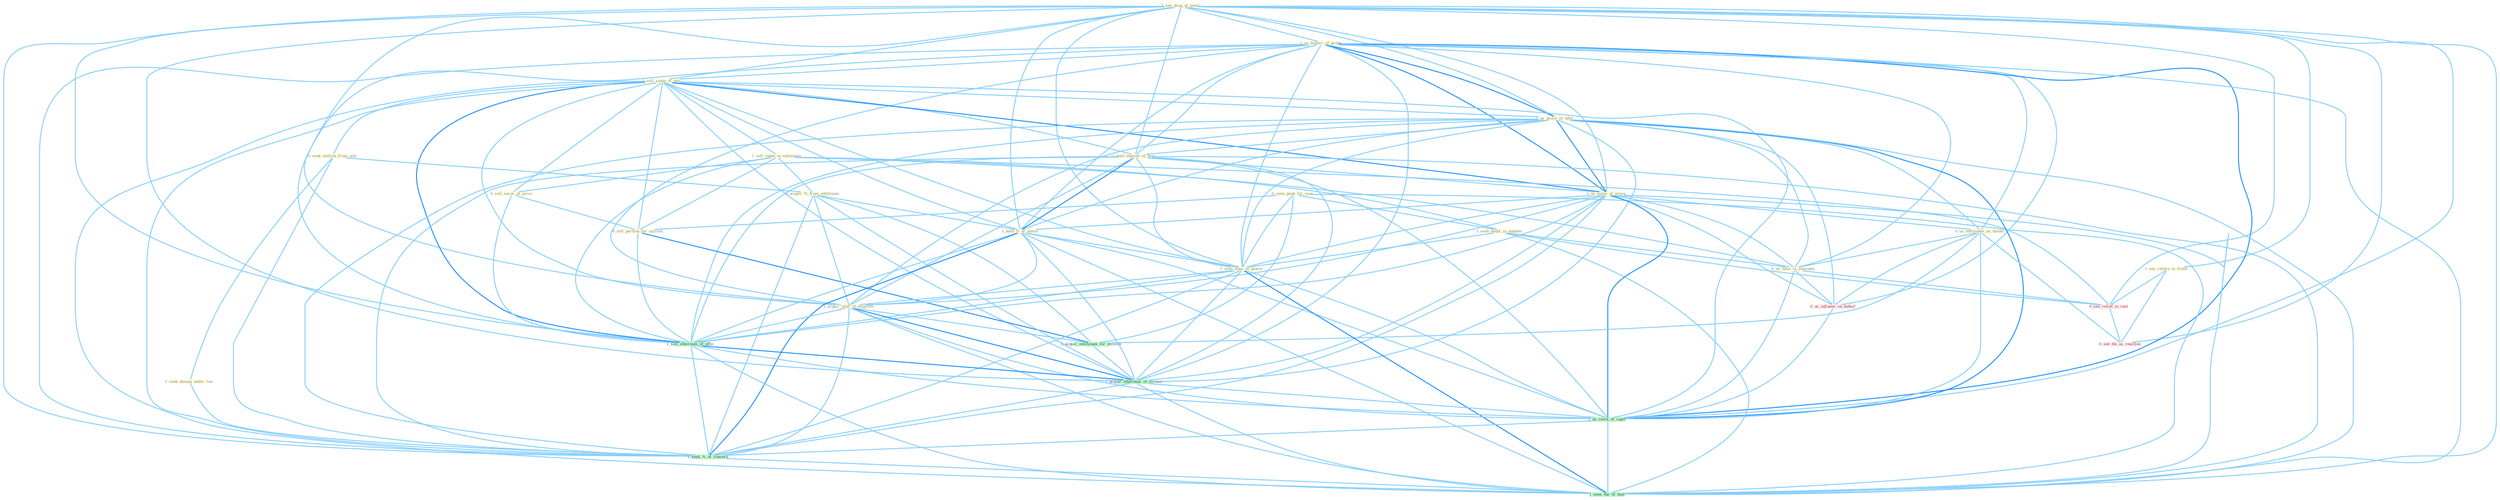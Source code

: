 Graph G{ 
    node
    [shape=polygon,style=filled,width=.5,height=.06,color="#BDFCC9",fixedsize=true,fontsize=4,
    fontcolor="#2f4f4f"];
    {node
    [color="#ffffe0", fontcolor="#8b7d6b"] "1_see_drop_of_point " "1_us_batteri_of_probe " "1_sell_some_of_unit " "1_sell_stake_in_entitynam " "0_seen_peak_for_year " "0_sell_secur_at_price " "0_seek_million_from_unit " "1_us_proce_of_offer " "1_seen_doubl_in_number " "1_hold_equival_of_hear " "0_sell_portion_for_million " "0_acquir_%_from_entitynam " "1_us_some_of_proce " "1_hold_%_of_share " "0_us_entitynam_as_model " "1_seen_abus_of_power " "0_us_base_in_yearnum " "1_acquir_staff_of_employe " "1_seek_damag_under_law " "1_see_return_to_trend "}
{node [color="#fff0f5", fontcolor="#b22222"] "0_us_influenc_on_behalf " "0_see_relief_in_cost " "0_see_thi_as_reaction "}
edge [color="#B0E2FF"];

	"1_see_drop_of_point " -- "1_us_batteri_of_probe " [w="1", color="#87cefa" ];
	"1_see_drop_of_point " -- "1_sell_some_of_unit " [w="1", color="#87cefa" ];
	"1_see_drop_of_point " -- "1_us_proce_of_offer " [w="1", color="#87cefa" ];
	"1_see_drop_of_point " -- "1_hold_equival_of_hear " [w="1", color="#87cefa" ];
	"1_see_drop_of_point " -- "1_us_some_of_proce " [w="1", color="#87cefa" ];
	"1_see_drop_of_point " -- "1_hold_%_of_share " [w="1", color="#87cefa" ];
	"1_see_drop_of_point " -- "1_seen_abus_of_power " [w="1", color="#87cefa" ];
	"1_see_drop_of_point " -- "1_acquir_staff_of_employe " [w="1", color="#87cefa" ];
	"1_see_drop_of_point " -- "1_see_return_to_trend " [w="1", color="#87cefa" ];
	"1_see_drop_of_point " -- "1_sell_othernum_of_offic " [w="1", color="#87cefa" ];
	"1_see_drop_of_point " -- "0_see_relief_in_cost " [w="1", color="#87cefa" ];
	"1_see_drop_of_point " -- "0_see_thi_as_reaction " [w="1", color="#87cefa" ];
	"1_see_drop_of_point " -- "1_acquir_othernum_of_restaur " [w="1", color="#87cefa" ];
	"1_see_drop_of_point " -- "1_us_stock_of_capit " [w="1", color="#87cefa" ];
	"1_see_drop_of_point " -- "1_seek_%_of_concern " [w="1", color="#87cefa" ];
	"1_see_drop_of_point " -- "1_seen_the_of_that " [w="1", color="#87cefa" ];
	"1_us_batteri_of_probe " -- "1_sell_some_of_unit " [w="1", color="#87cefa" ];
	"1_us_batteri_of_probe " -- "1_us_proce_of_offer " [w="2", color="#1e90ff" , len=0.8];
	"1_us_batteri_of_probe " -- "1_hold_equival_of_hear " [w="1", color="#87cefa" ];
	"1_us_batteri_of_probe " -- "1_us_some_of_proce " [w="2", color="#1e90ff" , len=0.8];
	"1_us_batteri_of_probe " -- "1_hold_%_of_share " [w="1", color="#87cefa" ];
	"1_us_batteri_of_probe " -- "0_us_entitynam_as_model " [w="1", color="#87cefa" ];
	"1_us_batteri_of_probe " -- "1_seen_abus_of_power " [w="1", color="#87cefa" ];
	"1_us_batteri_of_probe " -- "0_us_base_in_yearnum " [w="1", color="#87cefa" ];
	"1_us_batteri_of_probe " -- "1_acquir_staff_of_employe " [w="1", color="#87cefa" ];
	"1_us_batteri_of_probe " -- "1_sell_othernum_of_offic " [w="1", color="#87cefa" ];
	"1_us_batteri_of_probe " -- "0_us_influenc_on_behalf " [w="1", color="#87cefa" ];
	"1_us_batteri_of_probe " -- "1_acquir_othernum_of_restaur " [w="1", color="#87cefa" ];
	"1_us_batteri_of_probe " -- "1_us_stock_of_capit " [w="2", color="#1e90ff" , len=0.8];
	"1_us_batteri_of_probe " -- "1_seek_%_of_concern " [w="1", color="#87cefa" ];
	"1_us_batteri_of_probe " -- "1_seen_the_of_that " [w="1", color="#87cefa" ];
	"1_sell_some_of_unit " -- "1_sell_stake_in_entitynam " [w="1", color="#87cefa" ];
	"1_sell_some_of_unit " -- "0_sell_secur_at_price " [w="1", color="#87cefa" ];
	"1_sell_some_of_unit " -- "0_seek_million_from_unit " [w="1", color="#87cefa" ];
	"1_sell_some_of_unit " -- "1_us_proce_of_offer " [w="1", color="#87cefa" ];
	"1_sell_some_of_unit " -- "1_hold_equival_of_hear " [w="1", color="#87cefa" ];
	"1_sell_some_of_unit " -- "0_sell_portion_for_million " [w="1", color="#87cefa" ];
	"1_sell_some_of_unit " -- "1_us_some_of_proce " [w="2", color="#1e90ff" , len=0.8];
	"1_sell_some_of_unit " -- "1_hold_%_of_share " [w="1", color="#87cefa" ];
	"1_sell_some_of_unit " -- "1_seen_abus_of_power " [w="1", color="#87cefa" ];
	"1_sell_some_of_unit " -- "1_acquir_staff_of_employe " [w="1", color="#87cefa" ];
	"1_sell_some_of_unit " -- "1_sell_othernum_of_offic " [w="2", color="#1e90ff" , len=0.8];
	"1_sell_some_of_unit " -- "1_acquir_othernum_of_restaur " [w="1", color="#87cefa" ];
	"1_sell_some_of_unit " -- "1_us_stock_of_capit " [w="1", color="#87cefa" ];
	"1_sell_some_of_unit " -- "1_seek_%_of_concern " [w="1", color="#87cefa" ];
	"1_sell_some_of_unit " -- "1_seen_the_of_that " [w="1", color="#87cefa" ];
	"1_sell_stake_in_entitynam " -- "0_sell_secur_at_price " [w="1", color="#87cefa" ];
	"1_sell_stake_in_entitynam " -- "1_seen_doubl_in_number " [w="1", color="#87cefa" ];
	"1_sell_stake_in_entitynam " -- "0_sell_portion_for_million " [w="1", color="#87cefa" ];
	"1_sell_stake_in_entitynam " -- "0_acquir_%_from_entitynam " [w="1", color="#87cefa" ];
	"1_sell_stake_in_entitynam " -- "0_us_base_in_yearnum " [w="1", color="#87cefa" ];
	"1_sell_stake_in_entitynam " -- "1_sell_othernum_of_offic " [w="1", color="#87cefa" ];
	"1_sell_stake_in_entitynam " -- "0_see_relief_in_cost " [w="1", color="#87cefa" ];
	"0_seen_peak_for_year " -- "1_seen_doubl_in_number " [w="1", color="#87cefa" ];
	"0_seen_peak_for_year " -- "0_sell_portion_for_million " [w="1", color="#87cefa" ];
	"0_seen_peak_for_year " -- "1_seen_abus_of_power " [w="1", color="#87cefa" ];
	"0_seen_peak_for_year " -- "0_acquir_entitynam_for_million " [w="1", color="#87cefa" ];
	"0_seen_peak_for_year " -- "1_seen_the_of_that " [w="1", color="#87cefa" ];
	"0_sell_secur_at_price " -- "0_sell_portion_for_million " [w="1", color="#87cefa" ];
	"0_sell_secur_at_price " -- "1_sell_othernum_of_offic " [w="1", color="#87cefa" ];
	"0_seek_million_from_unit " -- "0_acquir_%_from_entitynam " [w="1", color="#87cefa" ];
	"0_seek_million_from_unit " -- "1_seek_damag_under_law " [w="1", color="#87cefa" ];
	"0_seek_million_from_unit " -- "1_seek_%_of_concern " [w="1", color="#87cefa" ];
	"1_us_proce_of_offer " -- "1_hold_equival_of_hear " [w="1", color="#87cefa" ];
	"1_us_proce_of_offer " -- "1_us_some_of_proce " [w="2", color="#1e90ff" , len=0.8];
	"1_us_proce_of_offer " -- "1_hold_%_of_share " [w="1", color="#87cefa" ];
	"1_us_proce_of_offer " -- "0_us_entitynam_as_model " [w="1", color="#87cefa" ];
	"1_us_proce_of_offer " -- "1_seen_abus_of_power " [w="1", color="#87cefa" ];
	"1_us_proce_of_offer " -- "0_us_base_in_yearnum " [w="1", color="#87cefa" ];
	"1_us_proce_of_offer " -- "1_acquir_staff_of_employe " [w="1", color="#87cefa" ];
	"1_us_proce_of_offer " -- "1_sell_othernum_of_offic " [w="1", color="#87cefa" ];
	"1_us_proce_of_offer " -- "0_us_influenc_on_behalf " [w="1", color="#87cefa" ];
	"1_us_proce_of_offer " -- "1_acquir_othernum_of_restaur " [w="1", color="#87cefa" ];
	"1_us_proce_of_offer " -- "1_us_stock_of_capit " [w="2", color="#1e90ff" , len=0.8];
	"1_us_proce_of_offer " -- "1_seek_%_of_concern " [w="1", color="#87cefa" ];
	"1_us_proce_of_offer " -- "1_seen_the_of_that " [w="1", color="#87cefa" ];
	"1_seen_doubl_in_number " -- "1_seen_abus_of_power " [w="1", color="#87cefa" ];
	"1_seen_doubl_in_number " -- "0_us_base_in_yearnum " [w="1", color="#87cefa" ];
	"1_seen_doubl_in_number " -- "0_see_relief_in_cost " [w="1", color="#87cefa" ];
	"1_seen_doubl_in_number " -- "1_seen_the_of_that " [w="1", color="#87cefa" ];
	"1_hold_equival_of_hear " -- "1_us_some_of_proce " [w="1", color="#87cefa" ];
	"1_hold_equival_of_hear " -- "1_hold_%_of_share " [w="2", color="#1e90ff" , len=0.8];
	"1_hold_equival_of_hear " -- "1_seen_abus_of_power " [w="1", color="#87cefa" ];
	"1_hold_equival_of_hear " -- "1_acquir_staff_of_employe " [w="1", color="#87cefa" ];
	"1_hold_equival_of_hear " -- "1_sell_othernum_of_offic " [w="1", color="#87cefa" ];
	"1_hold_equival_of_hear " -- "1_acquir_othernum_of_restaur " [w="1", color="#87cefa" ];
	"1_hold_equival_of_hear " -- "1_us_stock_of_capit " [w="1", color="#87cefa" ];
	"1_hold_equival_of_hear " -- "1_seek_%_of_concern " [w="1", color="#87cefa" ];
	"1_hold_equival_of_hear " -- "1_seen_the_of_that " [w="1", color="#87cefa" ];
	"0_sell_portion_for_million " -- "0_acquir_entitynam_for_million " [w="2", color="#1e90ff" , len=0.8];
	"0_sell_portion_for_million " -- "1_sell_othernum_of_offic " [w="1", color="#87cefa" ];
	"0_acquir_%_from_entitynam " -- "1_hold_%_of_share " [w="1", color="#87cefa" ];
	"0_acquir_%_from_entitynam " -- "1_acquir_staff_of_employe " [w="1", color="#87cefa" ];
	"0_acquir_%_from_entitynam " -- "0_acquir_entitynam_for_million " [w="1", color="#87cefa" ];
	"0_acquir_%_from_entitynam " -- "1_acquir_othernum_of_restaur " [w="1", color="#87cefa" ];
	"0_acquir_%_from_entitynam " -- "1_seek_%_of_concern " [w="1", color="#87cefa" ];
	"1_us_some_of_proce " -- "1_hold_%_of_share " [w="1", color="#87cefa" ];
	"1_us_some_of_proce " -- "0_us_entitynam_as_model " [w="1", color="#87cefa" ];
	"1_us_some_of_proce " -- "1_seen_abus_of_power " [w="1", color="#87cefa" ];
	"1_us_some_of_proce " -- "0_us_base_in_yearnum " [w="1", color="#87cefa" ];
	"1_us_some_of_proce " -- "1_acquir_staff_of_employe " [w="1", color="#87cefa" ];
	"1_us_some_of_proce " -- "1_sell_othernum_of_offic " [w="1", color="#87cefa" ];
	"1_us_some_of_proce " -- "0_us_influenc_on_behalf " [w="1", color="#87cefa" ];
	"1_us_some_of_proce " -- "1_acquir_othernum_of_restaur " [w="1", color="#87cefa" ];
	"1_us_some_of_proce " -- "1_us_stock_of_capit " [w="2", color="#1e90ff" , len=0.8];
	"1_us_some_of_proce " -- "1_seek_%_of_concern " [w="1", color="#87cefa" ];
	"1_us_some_of_proce " -- "1_seen_the_of_that " [w="1", color="#87cefa" ];
	"1_hold_%_of_share " -- "1_seen_abus_of_power " [w="1", color="#87cefa" ];
	"1_hold_%_of_share " -- "1_acquir_staff_of_employe " [w="1", color="#87cefa" ];
	"1_hold_%_of_share " -- "1_sell_othernum_of_offic " [w="1", color="#87cefa" ];
	"1_hold_%_of_share " -- "1_acquir_othernum_of_restaur " [w="1", color="#87cefa" ];
	"1_hold_%_of_share " -- "1_us_stock_of_capit " [w="1", color="#87cefa" ];
	"1_hold_%_of_share " -- "1_seek_%_of_concern " [w="2", color="#1e90ff" , len=0.8];
	"1_hold_%_of_share " -- "1_seen_the_of_that " [w="1", color="#87cefa" ];
	"0_us_entitynam_as_model " -- "0_us_base_in_yearnum " [w="1", color="#87cefa" ];
	"0_us_entitynam_as_model " -- "0_acquir_entitynam_for_million " [w="1", color="#87cefa" ];
	"0_us_entitynam_as_model " -- "0_us_influenc_on_behalf " [w="1", color="#87cefa" ];
	"0_us_entitynam_as_model " -- "0_see_thi_as_reaction " [w="1", color="#87cefa" ];
	"0_us_entitynam_as_model " -- "1_us_stock_of_capit " [w="1", color="#87cefa" ];
	"1_seen_abus_of_power " -- "1_acquir_staff_of_employe " [w="1", color="#87cefa" ];
	"1_seen_abus_of_power " -- "1_sell_othernum_of_offic " [w="1", color="#87cefa" ];
	"1_seen_abus_of_power " -- "1_acquir_othernum_of_restaur " [w="1", color="#87cefa" ];
	"1_seen_abus_of_power " -- "1_us_stock_of_capit " [w="1", color="#87cefa" ];
	"1_seen_abus_of_power " -- "1_seek_%_of_concern " [w="1", color="#87cefa" ];
	"1_seen_abus_of_power " -- "1_seen_the_of_that " [w="2", color="#1e90ff" , len=0.8];
	"0_us_base_in_yearnum " -- "0_us_influenc_on_behalf " [w="1", color="#87cefa" ];
	"0_us_base_in_yearnum " -- "0_see_relief_in_cost " [w="1", color="#87cefa" ];
	"0_us_base_in_yearnum " -- "1_us_stock_of_capit " [w="1", color="#87cefa" ];
	"1_acquir_staff_of_employe " -- "0_acquir_entitynam_for_million " [w="1", color="#87cefa" ];
	"1_acquir_staff_of_employe " -- "1_sell_othernum_of_offic " [w="1", color="#87cefa" ];
	"1_acquir_staff_of_employe " -- "1_acquir_othernum_of_restaur " [w="2", color="#1e90ff" , len=0.8];
	"1_acquir_staff_of_employe " -- "1_us_stock_of_capit " [w="1", color="#87cefa" ];
	"1_acquir_staff_of_employe " -- "1_seek_%_of_concern " [w="1", color="#87cefa" ];
	"1_acquir_staff_of_employe " -- "1_seen_the_of_that " [w="1", color="#87cefa" ];
	"1_seek_damag_under_law " -- "1_seek_%_of_concern " [w="1", color="#87cefa" ];
	"1_see_return_to_trend " -- "0_see_relief_in_cost " [w="1", color="#87cefa" ];
	"1_see_return_to_trend " -- "0_see_thi_as_reaction " [w="1", color="#87cefa" ];
	"0_acquir_entitynam_for_million " -- "1_acquir_othernum_of_restaur " [w="1", color="#87cefa" ];
	"1_sell_othernum_of_offic " -- "1_acquir_othernum_of_restaur " [w="2", color="#1e90ff" , len=0.8];
	"1_sell_othernum_of_offic " -- "1_us_stock_of_capit " [w="1", color="#87cefa" ];
	"1_sell_othernum_of_offic " -- "1_seek_%_of_concern " [w="1", color="#87cefa" ];
	"1_sell_othernum_of_offic " -- "1_seen_the_of_that " [w="1", color="#87cefa" ];
	"0_us_influenc_on_behalf " -- "1_us_stock_of_capit " [w="1", color="#87cefa" ];
	"0_see_relief_in_cost " -- "0_see_thi_as_reaction " [w="1", color="#87cefa" ];
	"1_acquir_othernum_of_restaur " -- "1_us_stock_of_capit " [w="1", color="#87cefa" ];
	"1_acquir_othernum_of_restaur " -- "1_seek_%_of_concern " [w="1", color="#87cefa" ];
	"1_acquir_othernum_of_restaur " -- "1_seen_the_of_that " [w="1", color="#87cefa" ];
	"1_us_stock_of_capit " -- "1_seek_%_of_concern " [w="1", color="#87cefa" ];
	"1_us_stock_of_capit " -- "1_seen_the_of_that " [w="1", color="#87cefa" ];
	"1_seek_%_of_concern " -- "1_seen_the_of_that " [w="1", color="#87cefa" ];
}